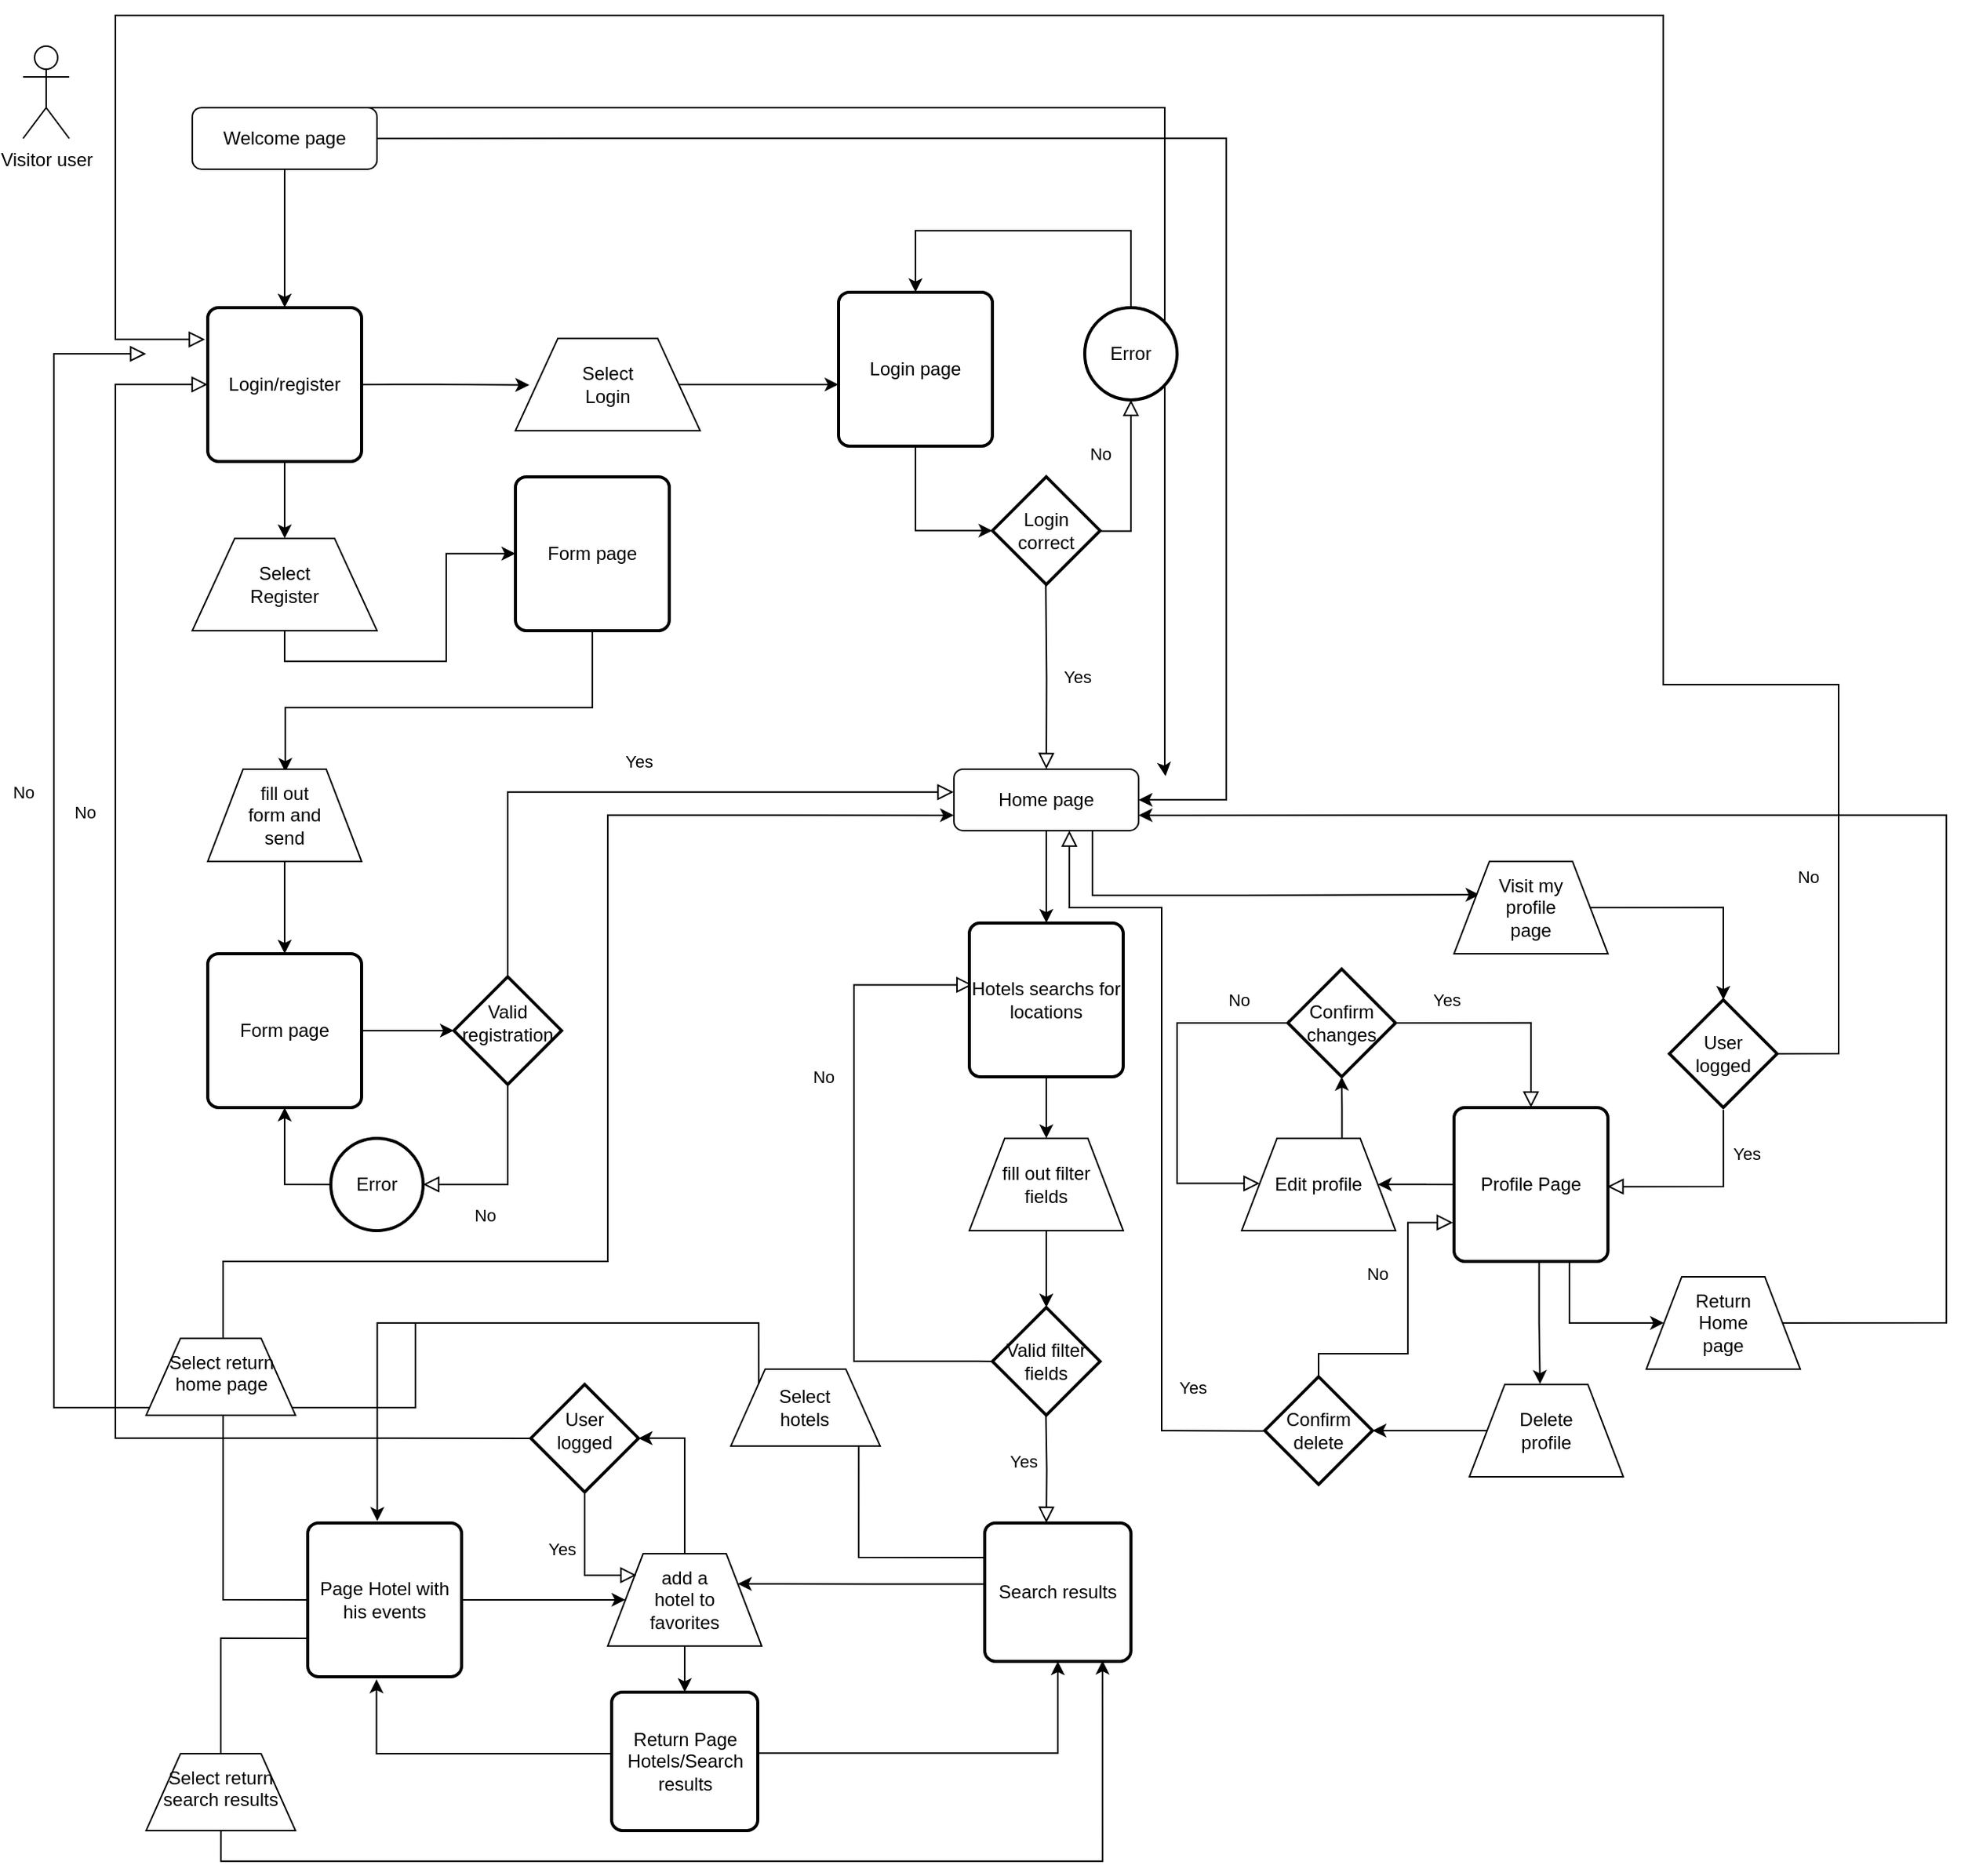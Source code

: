<mxfile version="22.1.2" type="github">
  <diagram id="C5RBs43oDa-KdzZeNtuy" name="Page-1">
    <mxGraphModel dx="2440" dy="1395" grid="1" gridSize="10" guides="1" tooltips="1" connect="1" arrows="1" fold="1" page="1" pageScale="1" pageWidth="827" pageHeight="1169" math="0" shadow="0">
      <root>
        <mxCell id="WIyWlLk6GJQsqaUBKTNV-0" />
        <mxCell id="WIyWlLk6GJQsqaUBKTNV-1" parent="WIyWlLk6GJQsqaUBKTNV-0" />
        <mxCell id="rB8AbhrMiuU7Tu_F4UXK-70" style="edgeStyle=orthogonalEdgeStyle;rounded=0;orthogonalLoop=1;jettySize=auto;html=1;exitX=0;exitY=0.75;exitDx=0;exitDy=0;entryX=0.821;entryY=1.011;entryDx=0;entryDy=0;entryPerimeter=0;" parent="WIyWlLk6GJQsqaUBKTNV-1" source="rB8AbhrMiuU7Tu_F4UXK-53" edge="1">
          <mxGeometry relative="1" as="geometry">
            <Array as="points">
              <mxPoint x="180" y="1075" />
              <mxPoint x="180" y="1280" />
              <mxPoint x="753" y="1280" />
            </Array>
            <mxPoint x="752.995" y="1090.99" as="targetPoint" />
          </mxGeometry>
        </mxCell>
        <mxCell id="rB8AbhrMiuU7Tu_F4UXK-83" style="edgeStyle=orthogonalEdgeStyle;rounded=0;orthogonalLoop=1;jettySize=auto;html=1;entryX=1;entryY=0.5;entryDx=0;entryDy=0;exitX=1;exitY=0.5;exitDx=0;exitDy=0;" parent="WIyWlLk6GJQsqaUBKTNV-1" target="WIyWlLk6GJQsqaUBKTNV-12" edge="1">
          <mxGeometry relative="1" as="geometry">
            <mxPoint x="280" y="100.0" as="sourcePoint" />
            <mxPoint x="832.52" y="534.56" as="targetPoint" />
            <Array as="points">
              <mxPoint x="832" y="100" />
              <mxPoint x="832" y="530" />
            </Array>
          </mxGeometry>
        </mxCell>
        <mxCell id="rB8AbhrMiuU7Tu_F4UXK-84" value="No" style="rounded=0;html=1;jettySize=auto;orthogonalLoop=1;fontSize=11;endArrow=block;endFill=0;endSize=8;strokeWidth=1;shadow=0;labelBackgroundColor=none;edgeStyle=orthogonalEdgeStyle;entryX=0;entryY=0.5;entryDx=0;entryDy=0;exitX=0;exitY=0.5;exitDx=0;exitDy=0;exitPerimeter=0;" parent="WIyWlLk6GJQsqaUBKTNV-1" source="rB8AbhrMiuU7Tu_F4UXK-77" edge="1">
          <mxGeometry x="0.333" y="20" relative="1" as="geometry">
            <mxPoint as="offset" />
            <mxPoint x="345" y="890" as="sourcePoint" />
            <mxPoint x="170" y="260" as="targetPoint" />
            <Array as="points">
              <mxPoint x="110" y="945" />
              <mxPoint x="110" y="260" />
            </Array>
          </mxGeometry>
        </mxCell>
        <mxCell id="rB8AbhrMiuU7Tu_F4UXK-85" value="Visitor user" style="shape=umlActor;verticalLabelPosition=bottom;verticalAlign=top;html=1;outlineConnect=0;" parent="WIyWlLk6GJQsqaUBKTNV-1" vertex="1">
          <mxGeometry x="90" y="60" width="30" height="60" as="geometry" />
        </mxCell>
        <mxCell id="e00cepiXGK6U_ZF5rlHM-0" style="edgeStyle=orthogonalEdgeStyle;rounded=0;orthogonalLoop=1;jettySize=auto;html=1;exitX=0.5;exitY=1;exitDx=0;exitDy=0;" edge="1" parent="WIyWlLk6GJQsqaUBKTNV-1" source="e00cepiXGK6U_ZF5rlHM-1" target="e00cepiXGK6U_ZF5rlHM-8">
          <mxGeometry relative="1" as="geometry" />
        </mxCell>
        <mxCell id="e00cepiXGK6U_ZF5rlHM-1" value="Welcome page" style="rounded=1;whiteSpace=wrap;html=1;fontSize=12;glass=0;strokeWidth=1;shadow=0;" vertex="1" parent="WIyWlLk6GJQsqaUBKTNV-1">
          <mxGeometry x="200" y="99.94" width="120" height="40" as="geometry" />
        </mxCell>
        <mxCell id="e00cepiXGK6U_ZF5rlHM-2" value="Yes" style="rounded=0;html=1;jettySize=auto;orthogonalLoop=1;fontSize=11;endArrow=block;endFill=0;endSize=8;strokeWidth=1;shadow=0;labelBackgroundColor=none;edgeStyle=orthogonalEdgeStyle;" edge="1" parent="WIyWlLk6GJQsqaUBKTNV-1">
          <mxGeometry x="-0.152" y="-15" relative="1" as="geometry">
            <mxPoint as="offset" />
            <mxPoint x="754.75" y="949.94" as="sourcePoint" />
            <mxPoint x="755" y="1019.94" as="targetPoint" />
          </mxGeometry>
        </mxCell>
        <mxCell id="e00cepiXGK6U_ZF5rlHM-3" value="No" style="rounded=0;html=1;jettySize=auto;orthogonalLoop=1;fontSize=11;endArrow=block;endFill=0;endSize=8;strokeWidth=1;shadow=0;labelBackgroundColor=none;edgeStyle=orthogonalEdgeStyle;entryX=0.021;entryY=0.403;entryDx=0;entryDy=0;entryPerimeter=0;exitX=0;exitY=0.5;exitDx=0;exitDy=0;exitPerimeter=0;" edge="1" parent="WIyWlLk6GJQsqaUBKTNV-1" source="e00cepiXGK6U_ZF5rlHM-41" target="e00cepiXGK6U_ZF5rlHM-38">
          <mxGeometry x="0.333" y="20" relative="1" as="geometry">
            <mxPoint as="offset" />
            <mxPoint x="720" y="909.94" as="sourcePoint" />
            <mxPoint x="720" y="1019.94" as="targetPoint" />
            <Array as="points">
              <mxPoint x="630" y="914.94" />
              <mxPoint x="630" y="669.94" />
            </Array>
          </mxGeometry>
        </mxCell>
        <mxCell id="e00cepiXGK6U_ZF5rlHM-4" style="edgeStyle=orthogonalEdgeStyle;rounded=0;orthogonalLoop=1;jettySize=auto;html=1;exitX=0.5;exitY=1;exitDx=0;exitDy=0;entryX=0.5;entryY=0;entryDx=0;entryDy=0;" edge="1" parent="WIyWlLk6GJQsqaUBKTNV-1" source="e00cepiXGK6U_ZF5rlHM-6" target="e00cepiXGK6U_ZF5rlHM-38">
          <mxGeometry relative="1" as="geometry" />
        </mxCell>
        <mxCell id="e00cepiXGK6U_ZF5rlHM-5" style="edgeStyle=orthogonalEdgeStyle;rounded=0;orthogonalLoop=1;jettySize=auto;html=1;exitX=0.75;exitY=1;exitDx=0;exitDy=0;entryX=0.834;entryY=0.362;entryDx=0;entryDy=0;entryPerimeter=0;" edge="1" parent="WIyWlLk6GJQsqaUBKTNV-1" source="e00cepiXGK6U_ZF5rlHM-6" target="e00cepiXGK6U_ZF5rlHM-73">
          <mxGeometry relative="1" as="geometry">
            <Array as="points">
              <mxPoint x="785" y="611.94" />
              <mxPoint x="881" y="611.94" />
            </Array>
          </mxGeometry>
        </mxCell>
        <mxCell id="e00cepiXGK6U_ZF5rlHM-6" value="Home page" style="rounded=1;whiteSpace=wrap;html=1;fontSize=12;glass=0;strokeWidth=1;shadow=0;" vertex="1" parent="WIyWlLk6GJQsqaUBKTNV-1">
          <mxGeometry x="695" y="529.94" width="120" height="40" as="geometry" />
        </mxCell>
        <mxCell id="e00cepiXGK6U_ZF5rlHM-7" style="edgeStyle=orthogonalEdgeStyle;rounded=0;orthogonalLoop=1;jettySize=auto;html=1;exitX=0.5;exitY=1;exitDx=0;exitDy=0;entryX=0.5;entryY=1;entryDx=0;entryDy=0;" edge="1" parent="WIyWlLk6GJQsqaUBKTNV-1" source="e00cepiXGK6U_ZF5rlHM-8" target="e00cepiXGK6U_ZF5rlHM-21">
          <mxGeometry relative="1" as="geometry" />
        </mxCell>
        <mxCell id="e00cepiXGK6U_ZF5rlHM-8" value="Login/register" style="rounded=1;whiteSpace=wrap;html=1;absoluteArcSize=1;arcSize=14;strokeWidth=2;" vertex="1" parent="WIyWlLk6GJQsqaUBKTNV-1">
          <mxGeometry x="210" y="229.94" width="100" height="100" as="geometry" />
        </mxCell>
        <mxCell id="e00cepiXGK6U_ZF5rlHM-9" value="" style="verticalLabelPosition=middle;verticalAlign=middle;html=1;shape=trapezoid;perimeter=trapezoidPerimeter;whiteSpace=wrap;size=0.23;arcSize=10;flipV=1;labelPosition=center;align=center;rotation=-180;" vertex="1" parent="WIyWlLk6GJQsqaUBKTNV-1">
          <mxGeometry x="410" y="249.94" width="120" height="60" as="geometry" />
        </mxCell>
        <mxCell id="e00cepiXGK6U_ZF5rlHM-10" value="Select Login" style="text;html=1;strokeColor=none;fillColor=none;align=center;verticalAlign=middle;whiteSpace=wrap;rounded=0;" vertex="1" parent="WIyWlLk6GJQsqaUBKTNV-1">
          <mxGeometry x="220" y="384.94" width="60" height="30" as="geometry" />
        </mxCell>
        <mxCell id="e00cepiXGK6U_ZF5rlHM-11" style="edgeStyle=orthogonalEdgeStyle;rounded=0;orthogonalLoop=1;jettySize=auto;html=1;exitX=1;exitY=0.5;exitDx=0;exitDy=0;entryX=0.925;entryY=0.506;entryDx=0;entryDy=0;entryPerimeter=0;" edge="1" parent="WIyWlLk6GJQsqaUBKTNV-1" source="e00cepiXGK6U_ZF5rlHM-8" target="e00cepiXGK6U_ZF5rlHM-9">
          <mxGeometry relative="1" as="geometry" />
        </mxCell>
        <mxCell id="e00cepiXGK6U_ZF5rlHM-12" style="edgeStyle=orthogonalEdgeStyle;rounded=0;orthogonalLoop=1;jettySize=auto;html=1;exitX=0.5;exitY=1;exitDx=0;exitDy=0;entryX=0;entryY=0.5;entryDx=0;entryDy=0;entryPerimeter=0;" edge="1" parent="WIyWlLk6GJQsqaUBKTNV-1" source="e00cepiXGK6U_ZF5rlHM-13" target="e00cepiXGK6U_ZF5rlHM-15">
          <mxGeometry relative="1" as="geometry">
            <mxPoint x="670.333" y="379.94" as="targetPoint" />
          </mxGeometry>
        </mxCell>
        <mxCell id="e00cepiXGK6U_ZF5rlHM-13" value="Login page" style="rounded=1;whiteSpace=wrap;html=1;absoluteArcSize=1;arcSize=14;strokeWidth=2;" vertex="1" parent="WIyWlLk6GJQsqaUBKTNV-1">
          <mxGeometry x="620" y="219.94" width="100" height="100" as="geometry" />
        </mxCell>
        <mxCell id="e00cepiXGK6U_ZF5rlHM-14" style="edgeStyle=orthogonalEdgeStyle;rounded=0;orthogonalLoop=1;jettySize=auto;html=1;exitX=0;exitY=0.5;exitDx=0;exitDy=0;entryX=0;entryY=0.6;entryDx=0;entryDy=0;entryPerimeter=0;" edge="1" parent="WIyWlLk6GJQsqaUBKTNV-1" source="e00cepiXGK6U_ZF5rlHM-9" target="e00cepiXGK6U_ZF5rlHM-13">
          <mxGeometry relative="1" as="geometry">
            <mxPoint x="570" y="279.94" as="targetPoint" />
          </mxGeometry>
        </mxCell>
        <mxCell id="e00cepiXGK6U_ZF5rlHM-15" value="Login correct" style="strokeWidth=2;html=1;shape=mxgraph.flowchart.decision;whiteSpace=wrap;" vertex="1" parent="WIyWlLk6GJQsqaUBKTNV-1">
          <mxGeometry x="720" y="339.94" width="70" height="70" as="geometry" />
        </mxCell>
        <mxCell id="e00cepiXGK6U_ZF5rlHM-16" style="edgeStyle=orthogonalEdgeStyle;rounded=0;orthogonalLoop=1;jettySize=auto;html=1;exitX=0.5;exitY=0;exitDx=0;exitDy=0;exitPerimeter=0;entryX=0.5;entryY=0;entryDx=0;entryDy=0;" edge="1" parent="WIyWlLk6GJQsqaUBKTNV-1" source="e00cepiXGK6U_ZF5rlHM-17" target="e00cepiXGK6U_ZF5rlHM-13">
          <mxGeometry relative="1" as="geometry">
            <Array as="points">
              <mxPoint x="810" y="179.94" />
              <mxPoint x="670" y="179.94" />
            </Array>
          </mxGeometry>
        </mxCell>
        <mxCell id="e00cepiXGK6U_ZF5rlHM-17" value="Error" style="strokeWidth=2;html=1;shape=mxgraph.flowchart.start_2;whiteSpace=wrap;" vertex="1" parent="WIyWlLk6GJQsqaUBKTNV-1">
          <mxGeometry x="780" y="229.94" width="60" height="60" as="geometry" />
        </mxCell>
        <mxCell id="e00cepiXGK6U_ZF5rlHM-18" value="Yes" style="rounded=0;html=1;jettySize=auto;orthogonalLoop=1;fontSize=11;endArrow=block;endFill=0;endSize=8;strokeWidth=1;shadow=0;labelBackgroundColor=none;edgeStyle=orthogonalEdgeStyle;" edge="1" parent="WIyWlLk6GJQsqaUBKTNV-1" target="e00cepiXGK6U_ZF5rlHM-6">
          <mxGeometry y="20" relative="1" as="geometry">
            <mxPoint as="offset" />
            <mxPoint x="754.67" y="409.94" as="sourcePoint" />
            <mxPoint x="754.67" y="549.94" as="targetPoint" />
          </mxGeometry>
        </mxCell>
        <mxCell id="e00cepiXGK6U_ZF5rlHM-19" value="No" style="rounded=0;html=1;jettySize=auto;orthogonalLoop=1;fontSize=11;endArrow=block;endFill=0;endSize=8;strokeWidth=1;shadow=0;labelBackgroundColor=none;edgeStyle=orthogonalEdgeStyle;entryX=0.5;entryY=1;entryDx=0;entryDy=0;entryPerimeter=0;exitX=0.986;exitY=0.504;exitDx=0;exitDy=0;exitPerimeter=0;" edge="1" parent="WIyWlLk6GJQsqaUBKTNV-1" source="e00cepiXGK6U_ZF5rlHM-15" target="e00cepiXGK6U_ZF5rlHM-17">
          <mxGeometry x="0.333" y="20" relative="1" as="geometry">
            <mxPoint as="offset" />
            <mxPoint x="790" y="379.94" as="sourcePoint" />
            <mxPoint x="790" y="489.94" as="targetPoint" />
            <Array as="points">
              <mxPoint x="810" y="374.94" />
            </Array>
          </mxGeometry>
        </mxCell>
        <mxCell id="e00cepiXGK6U_ZF5rlHM-20" style="edgeStyle=orthogonalEdgeStyle;rounded=0;orthogonalLoop=1;jettySize=auto;html=1;exitX=0.5;exitY=0;exitDx=0;exitDy=0;" edge="1" parent="WIyWlLk6GJQsqaUBKTNV-1" source="e00cepiXGK6U_ZF5rlHM-21" target="e00cepiXGK6U_ZF5rlHM-25">
          <mxGeometry relative="1" as="geometry" />
        </mxCell>
        <mxCell id="e00cepiXGK6U_ZF5rlHM-21" value="" style="verticalLabelPosition=middle;verticalAlign=middle;html=1;shape=trapezoid;perimeter=trapezoidPerimeter;whiteSpace=wrap;size=0.23;arcSize=10;flipV=1;labelPosition=center;align=center;rotation=-180;" vertex="1" parent="WIyWlLk6GJQsqaUBKTNV-1">
          <mxGeometry x="200" y="379.94" width="120" height="60" as="geometry" />
        </mxCell>
        <mxCell id="e00cepiXGK6U_ZF5rlHM-22" value="Select Login" style="text;html=1;strokeColor=none;fillColor=none;align=center;verticalAlign=middle;whiteSpace=wrap;rounded=0;" vertex="1" parent="WIyWlLk6GJQsqaUBKTNV-1">
          <mxGeometry x="440" y="264.94" width="60" height="30" as="geometry" />
        </mxCell>
        <mxCell id="e00cepiXGK6U_ZF5rlHM-23" value="Select Register" style="text;html=1;strokeColor=none;fillColor=none;align=center;verticalAlign=middle;whiteSpace=wrap;rounded=0;" vertex="1" parent="WIyWlLk6GJQsqaUBKTNV-1">
          <mxGeometry x="230" y="394.94" width="60" height="30" as="geometry" />
        </mxCell>
        <mxCell id="e00cepiXGK6U_ZF5rlHM-24" style="edgeStyle=orthogonalEdgeStyle;rounded=0;orthogonalLoop=1;jettySize=auto;html=1;exitX=0.5;exitY=1;exitDx=0;exitDy=0;entryX=0.496;entryY=0.031;entryDx=0;entryDy=0;entryPerimeter=0;" edge="1" parent="WIyWlLk6GJQsqaUBKTNV-1" source="e00cepiXGK6U_ZF5rlHM-25" target="e00cepiXGK6U_ZF5rlHM-27">
          <mxGeometry relative="1" as="geometry">
            <Array as="points">
              <mxPoint x="460" y="489.94" />
              <mxPoint x="260" y="489.94" />
            </Array>
          </mxGeometry>
        </mxCell>
        <mxCell id="e00cepiXGK6U_ZF5rlHM-25" value="Form page" style="rounded=1;whiteSpace=wrap;html=1;absoluteArcSize=1;arcSize=14;strokeWidth=2;" vertex="1" parent="WIyWlLk6GJQsqaUBKTNV-1">
          <mxGeometry x="410" y="339.94" width="100" height="100" as="geometry" />
        </mxCell>
        <mxCell id="e00cepiXGK6U_ZF5rlHM-26" style="edgeStyle=orthogonalEdgeStyle;rounded=0;orthogonalLoop=1;jettySize=auto;html=1;exitX=0.5;exitY=0;exitDx=0;exitDy=0;" edge="1" parent="WIyWlLk6GJQsqaUBKTNV-1" source="e00cepiXGK6U_ZF5rlHM-27" target="e00cepiXGK6U_ZF5rlHM-29">
          <mxGeometry relative="1" as="geometry" />
        </mxCell>
        <mxCell id="e00cepiXGK6U_ZF5rlHM-27" value="" style="verticalLabelPosition=middle;verticalAlign=middle;html=1;shape=trapezoid;perimeter=trapezoidPerimeter;whiteSpace=wrap;size=0.23;arcSize=10;flipV=1;labelPosition=center;align=center;rotation=-180;" vertex="1" parent="WIyWlLk6GJQsqaUBKTNV-1">
          <mxGeometry x="210" y="529.94" width="100" height="60" as="geometry" />
        </mxCell>
        <mxCell id="e00cepiXGK6U_ZF5rlHM-28" value="fill out form and send" style="text;html=1;strokeColor=none;fillColor=none;align=center;verticalAlign=middle;whiteSpace=wrap;rounded=0;" vertex="1" parent="WIyWlLk6GJQsqaUBKTNV-1">
          <mxGeometry x="230" y="544.94" width="60" height="30" as="geometry" />
        </mxCell>
        <mxCell id="e00cepiXGK6U_ZF5rlHM-29" value="Form page" style="rounded=1;whiteSpace=wrap;html=1;absoluteArcSize=1;arcSize=14;strokeWidth=2;" vertex="1" parent="WIyWlLk6GJQsqaUBKTNV-1">
          <mxGeometry x="210" y="649.94" width="100" height="100" as="geometry" />
        </mxCell>
        <mxCell id="e00cepiXGK6U_ZF5rlHM-30" value="" style="strokeWidth=2;html=1;shape=mxgraph.flowchart.decision;whiteSpace=wrap;" vertex="1" parent="WIyWlLk6GJQsqaUBKTNV-1">
          <mxGeometry x="370" y="664.94" width="70" height="70" as="geometry" />
        </mxCell>
        <mxCell id="e00cepiXGK6U_ZF5rlHM-31" value="Valid registration" style="text;html=1;strokeColor=none;fillColor=none;align=center;verticalAlign=middle;whiteSpace=wrap;rounded=0;" vertex="1" parent="WIyWlLk6GJQsqaUBKTNV-1">
          <mxGeometry x="375" y="679.94" width="60" height="30" as="geometry" />
        </mxCell>
        <mxCell id="e00cepiXGK6U_ZF5rlHM-32" value="Yes" style="rounded=0;html=1;jettySize=auto;orthogonalLoop=1;fontSize=11;endArrow=block;endFill=0;endSize=8;strokeWidth=1;shadow=0;labelBackgroundColor=none;edgeStyle=orthogonalEdgeStyle;exitX=0.5;exitY=0;exitDx=0;exitDy=0;exitPerimeter=0;entryX=-0.002;entryY=0.374;entryDx=0;entryDy=0;entryPerimeter=0;" edge="1" parent="WIyWlLk6GJQsqaUBKTNV-1" source="e00cepiXGK6U_ZF5rlHM-30" target="e00cepiXGK6U_ZF5rlHM-6">
          <mxGeometry y="20" relative="1" as="geometry">
            <mxPoint as="offset" />
            <mxPoint x="410.03" y="654.93" as="sourcePoint" />
            <mxPoint x="410.0" y="744.954" as="targetPoint" />
          </mxGeometry>
        </mxCell>
        <mxCell id="e00cepiXGK6U_ZF5rlHM-33" style="edgeStyle=orthogonalEdgeStyle;rounded=0;orthogonalLoop=1;jettySize=auto;html=1;exitX=1;exitY=0.5;exitDx=0;exitDy=0;entryX=0;entryY=0.5;entryDx=0;entryDy=0;entryPerimeter=0;" edge="1" parent="WIyWlLk6GJQsqaUBKTNV-1" source="e00cepiXGK6U_ZF5rlHM-29" target="e00cepiXGK6U_ZF5rlHM-30">
          <mxGeometry relative="1" as="geometry" />
        </mxCell>
        <mxCell id="e00cepiXGK6U_ZF5rlHM-34" style="edgeStyle=orthogonalEdgeStyle;rounded=0;orthogonalLoop=1;jettySize=auto;html=1;exitX=0;exitY=0.5;exitDx=0;exitDy=0;exitPerimeter=0;entryX=0.5;entryY=1;entryDx=0;entryDy=0;" edge="1" parent="WIyWlLk6GJQsqaUBKTNV-1" source="e00cepiXGK6U_ZF5rlHM-35" target="e00cepiXGK6U_ZF5rlHM-29">
          <mxGeometry relative="1" as="geometry" />
        </mxCell>
        <mxCell id="e00cepiXGK6U_ZF5rlHM-35" value="Error" style="strokeWidth=2;html=1;shape=mxgraph.flowchart.start_2;whiteSpace=wrap;" vertex="1" parent="WIyWlLk6GJQsqaUBKTNV-1">
          <mxGeometry x="290" y="769.94" width="60" height="60" as="geometry" />
        </mxCell>
        <mxCell id="e00cepiXGK6U_ZF5rlHM-36" value="No" style="rounded=0;html=1;jettySize=auto;orthogonalLoop=1;fontSize=11;endArrow=block;endFill=0;endSize=8;strokeWidth=1;shadow=0;labelBackgroundColor=none;edgeStyle=orthogonalEdgeStyle;entryX=1;entryY=0.5;entryDx=0;entryDy=0;entryPerimeter=0;exitX=0.5;exitY=1;exitDx=0;exitDy=0;exitPerimeter=0;" edge="1" parent="WIyWlLk6GJQsqaUBKTNV-1" source="e00cepiXGK6U_ZF5rlHM-30" target="e00cepiXGK6U_ZF5rlHM-35">
          <mxGeometry x="0.333" y="20" relative="1" as="geometry">
            <mxPoint as="offset" />
            <mxPoint x="404.77" y="874.94" as="sourcePoint" />
            <mxPoint x="404.77" y="984.94" as="targetPoint" />
            <Array as="points">
              <mxPoint x="405" y="799.94" />
              <mxPoint x="370" y="799.94" />
            </Array>
          </mxGeometry>
        </mxCell>
        <mxCell id="e00cepiXGK6U_ZF5rlHM-37" style="edgeStyle=orthogonalEdgeStyle;rounded=0;orthogonalLoop=1;jettySize=auto;html=1;exitX=0.5;exitY=1;exitDx=0;exitDy=0;entryX=0.5;entryY=1;entryDx=0;entryDy=0;" edge="1" parent="WIyWlLk6GJQsqaUBKTNV-1" source="e00cepiXGK6U_ZF5rlHM-38" target="e00cepiXGK6U_ZF5rlHM-39">
          <mxGeometry relative="1" as="geometry" />
        </mxCell>
        <mxCell id="e00cepiXGK6U_ZF5rlHM-38" value="Hotels searchs for locations" style="rounded=1;whiteSpace=wrap;html=1;absoluteArcSize=1;arcSize=14;strokeWidth=2;" vertex="1" parent="WIyWlLk6GJQsqaUBKTNV-1">
          <mxGeometry x="705" y="629.94" width="100" height="100" as="geometry" />
        </mxCell>
        <mxCell id="e00cepiXGK6U_ZF5rlHM-39" value="" style="verticalLabelPosition=middle;verticalAlign=middle;html=1;shape=trapezoid;perimeter=trapezoidPerimeter;whiteSpace=wrap;size=0.23;arcSize=10;flipV=1;labelPosition=center;align=center;rotation=-180;" vertex="1" parent="WIyWlLk6GJQsqaUBKTNV-1">
          <mxGeometry x="705" y="769.94" width="100" height="60" as="geometry" />
        </mxCell>
        <mxCell id="e00cepiXGK6U_ZF5rlHM-40" value="fill out filter fields" style="text;html=1;strokeColor=none;fillColor=none;align=center;verticalAlign=middle;whiteSpace=wrap;rounded=0;" vertex="1" parent="WIyWlLk6GJQsqaUBKTNV-1">
          <mxGeometry x="725" y="784.94" width="60" height="30" as="geometry" />
        </mxCell>
        <mxCell id="e00cepiXGK6U_ZF5rlHM-41" value="Valid filter fields" style="strokeWidth=2;html=1;shape=mxgraph.flowchart.decision;whiteSpace=wrap;" vertex="1" parent="WIyWlLk6GJQsqaUBKTNV-1">
          <mxGeometry x="720" y="879.94" width="70" height="70" as="geometry" />
        </mxCell>
        <mxCell id="e00cepiXGK6U_ZF5rlHM-42" style="edgeStyle=orthogonalEdgeStyle;rounded=0;orthogonalLoop=1;jettySize=auto;html=1;exitX=0.5;exitY=0;exitDx=0;exitDy=0;entryX=0.5;entryY=0;entryDx=0;entryDy=0;entryPerimeter=0;" edge="1" parent="WIyWlLk6GJQsqaUBKTNV-1" source="e00cepiXGK6U_ZF5rlHM-39" target="e00cepiXGK6U_ZF5rlHM-41">
          <mxGeometry relative="1" as="geometry" />
        </mxCell>
        <mxCell id="e00cepiXGK6U_ZF5rlHM-43" style="edgeStyle=orthogonalEdgeStyle;rounded=0;orthogonalLoop=1;jettySize=auto;html=1;exitX=0;exitY=0.25;exitDx=0;exitDy=0;entryX=0.143;entryY=0.405;entryDx=0;entryDy=0;entryPerimeter=0;" edge="1" parent="WIyWlLk6GJQsqaUBKTNV-1" source="e00cepiXGK6U_ZF5rlHM-44" target="e00cepiXGK6U_ZF5rlHM-54">
          <mxGeometry relative="1" as="geometry" />
        </mxCell>
        <mxCell id="e00cepiXGK6U_ZF5rlHM-44" value="Search results" style="rounded=1;whiteSpace=wrap;html=1;absoluteArcSize=1;arcSize=14;strokeWidth=2;" vertex="1" parent="WIyWlLk6GJQsqaUBKTNV-1">
          <mxGeometry x="715" y="1019.94" width="95" height="90" as="geometry" />
        </mxCell>
        <mxCell id="e00cepiXGK6U_ZF5rlHM-45" style="edgeStyle=orthogonalEdgeStyle;rounded=0;orthogonalLoop=1;jettySize=auto;html=1;entryX=0.5;entryY=1;entryDx=0;entryDy=0;exitX=1.001;exitY=0.441;exitDx=0;exitDy=0;exitPerimeter=0;" edge="1" parent="WIyWlLk6GJQsqaUBKTNV-1" source="e00cepiXGK6U_ZF5rlHM-58" target="e00cepiXGK6U_ZF5rlHM-44">
          <mxGeometry relative="1" as="geometry">
            <mxPoint x="620" y="1169.94" as="sourcePoint" />
            <Array as="points">
              <mxPoint x="763" y="1169.94" />
            </Array>
          </mxGeometry>
        </mxCell>
        <mxCell id="e00cepiXGK6U_ZF5rlHM-46" style="edgeStyle=orthogonalEdgeStyle;rounded=0;orthogonalLoop=1;jettySize=auto;html=1;exitX=0.5;exitY=0;exitDx=0;exitDy=0;entryX=0.5;entryY=0;entryDx=0;entryDy=0;" edge="1" parent="WIyWlLk6GJQsqaUBKTNV-1" source="e00cepiXGK6U_ZF5rlHM-47" target="e00cepiXGK6U_ZF5rlHM-58">
          <mxGeometry relative="1" as="geometry" />
        </mxCell>
        <mxCell id="e00cepiXGK6U_ZF5rlHM-47" value="" style="verticalLabelPosition=middle;verticalAlign=middle;html=1;shape=trapezoid;perimeter=trapezoidPerimeter;whiteSpace=wrap;size=0.23;arcSize=10;flipV=1;labelPosition=center;align=center;rotation=-180;" vertex="1" parent="WIyWlLk6GJQsqaUBKTNV-1">
          <mxGeometry x="470" y="1039.94" width="100" height="60" as="geometry" />
        </mxCell>
        <mxCell id="e00cepiXGK6U_ZF5rlHM-48" value="add a hotel to favorites" style="text;html=1;strokeColor=none;fillColor=none;align=center;verticalAlign=middle;whiteSpace=wrap;rounded=0;" vertex="1" parent="WIyWlLk6GJQsqaUBKTNV-1">
          <mxGeometry x="490" y="1054.94" width="60" height="30" as="geometry" />
        </mxCell>
        <mxCell id="e00cepiXGK6U_ZF5rlHM-49" style="edgeStyle=orthogonalEdgeStyle;rounded=0;orthogonalLoop=1;jettySize=auto;html=1;exitX=1;exitY=0.5;exitDx=0;exitDy=0;entryX=1;entryY=0.5;entryDx=0;entryDy=0;" edge="1" parent="WIyWlLk6GJQsqaUBKTNV-1" source="e00cepiXGK6U_ZF5rlHM-52" target="e00cepiXGK6U_ZF5rlHM-47">
          <mxGeometry relative="1" as="geometry" />
        </mxCell>
        <mxCell id="e00cepiXGK6U_ZF5rlHM-50" style="edgeStyle=orthogonalEdgeStyle;rounded=0;orthogonalLoop=1;jettySize=auto;html=1;exitX=0;exitY=0.5;exitDx=0;exitDy=0;entryX=0;entryY=0.75;entryDx=0;entryDy=0;" edge="1" parent="WIyWlLk6GJQsqaUBKTNV-1" source="e00cepiXGK6U_ZF5rlHM-52" target="e00cepiXGK6U_ZF5rlHM-6">
          <mxGeometry relative="1" as="geometry">
            <Array as="points">
              <mxPoint x="220" y="1069.94" />
              <mxPoint x="220" y="849.94" />
              <mxPoint x="470" y="849.94" />
              <mxPoint x="470" y="559.94" />
            </Array>
          </mxGeometry>
        </mxCell>
        <mxCell id="e00cepiXGK6U_ZF5rlHM-51" style="edgeStyle=orthogonalEdgeStyle;rounded=0;orthogonalLoop=1;jettySize=auto;html=1;exitX=0;exitY=0.75;exitDx=0;exitDy=0;entryX=0.5;entryY=1;entryDx=0;entryDy=0;endArrow=none;endFill=0;" edge="1" parent="WIyWlLk6GJQsqaUBKTNV-1" source="e00cepiXGK6U_ZF5rlHM-52" target="e00cepiXGK6U_ZF5rlHM-61">
          <mxGeometry relative="1" as="geometry" />
        </mxCell>
        <mxCell id="e00cepiXGK6U_ZF5rlHM-52" value="Page Hotel with his events" style="rounded=1;whiteSpace=wrap;html=1;absoluteArcSize=1;arcSize=14;strokeWidth=2;" vertex="1" parent="WIyWlLk6GJQsqaUBKTNV-1">
          <mxGeometry x="275" y="1019.94" width="100" height="100" as="geometry" />
        </mxCell>
        <mxCell id="e00cepiXGK6U_ZF5rlHM-53" style="edgeStyle=orthogonalEdgeStyle;rounded=0;orthogonalLoop=1;jettySize=auto;html=1;entryX=0;entryY=0.75;entryDx=0;entryDy=0;exitX=-0.007;exitY=0.443;exitDx=0;exitDy=0;exitPerimeter=0;" edge="1" parent="WIyWlLk6GJQsqaUBKTNV-1" source="e00cepiXGK6U_ZF5rlHM-44" target="e00cepiXGK6U_ZF5rlHM-47">
          <mxGeometry relative="1" as="geometry">
            <mxPoint x="715" y="1089.94" as="sourcePoint" />
            <Array as="points" />
          </mxGeometry>
        </mxCell>
        <mxCell id="e00cepiXGK6U_ZF5rlHM-54" value="" style="verticalLabelPosition=middle;verticalAlign=middle;html=1;shape=trapezoid;perimeter=trapezoidPerimeter;whiteSpace=wrap;size=0.23;arcSize=10;flipV=1;labelPosition=center;align=center;rotation=-180;" vertex="1" parent="WIyWlLk6GJQsqaUBKTNV-1">
          <mxGeometry x="550" y="919.94" width="97" height="50" as="geometry" />
        </mxCell>
        <mxCell id="e00cepiXGK6U_ZF5rlHM-55" value="Select hotels" style="text;html=1;strokeColor=none;fillColor=none;align=center;verticalAlign=middle;whiteSpace=wrap;rounded=0;" vertex="1" parent="WIyWlLk6GJQsqaUBKTNV-1">
          <mxGeometry x="567.5" y="929.94" width="60" height="30" as="geometry" />
        </mxCell>
        <mxCell id="e00cepiXGK6U_ZF5rlHM-56" style="edgeStyle=orthogonalEdgeStyle;rounded=0;orthogonalLoop=1;jettySize=auto;html=1;exitX=1;exitY=1;exitDx=0;exitDy=0;entryX=0.452;entryY=-0.012;entryDx=0;entryDy=0;entryPerimeter=0;" edge="1" parent="WIyWlLk6GJQsqaUBKTNV-1" source="e00cepiXGK6U_ZF5rlHM-54" target="e00cepiXGK6U_ZF5rlHM-52">
          <mxGeometry relative="1" as="geometry">
            <Array as="points">
              <mxPoint x="568" y="889.94" />
              <mxPoint x="320" y="889.94" />
            </Array>
          </mxGeometry>
        </mxCell>
        <mxCell id="e00cepiXGK6U_ZF5rlHM-57" style="edgeStyle=orthogonalEdgeStyle;rounded=0;orthogonalLoop=1;jettySize=auto;html=1;entryX=0.447;entryY=1.017;entryDx=0;entryDy=0;entryPerimeter=0;exitX=-0.007;exitY=0.445;exitDx=0;exitDy=0;exitPerimeter=0;" edge="1" parent="WIyWlLk6GJQsqaUBKTNV-1" source="e00cepiXGK6U_ZF5rlHM-58" target="e00cepiXGK6U_ZF5rlHM-52">
          <mxGeometry relative="1" as="geometry">
            <mxPoint x="510" y="1169.94" as="sourcePoint" />
            <Array as="points">
              <mxPoint x="320" y="1169.94" />
            </Array>
          </mxGeometry>
        </mxCell>
        <mxCell id="e00cepiXGK6U_ZF5rlHM-58" value="Return Page Hotels/Search results" style="rounded=1;whiteSpace=wrap;html=1;absoluteArcSize=1;arcSize=14;strokeWidth=2;" vertex="1" parent="WIyWlLk6GJQsqaUBKTNV-1">
          <mxGeometry x="472.5" y="1129.94" width="95" height="90" as="geometry" />
        </mxCell>
        <mxCell id="e00cepiXGK6U_ZF5rlHM-59" value="" style="verticalLabelPosition=middle;verticalAlign=middle;html=1;shape=trapezoid;perimeter=trapezoidPerimeter;whiteSpace=wrap;size=0.23;arcSize=10;flipV=1;labelPosition=center;align=center;rotation=-180;" vertex="1" parent="WIyWlLk6GJQsqaUBKTNV-1">
          <mxGeometry x="170" y="899.94" width="97" height="50" as="geometry" />
        </mxCell>
        <mxCell id="e00cepiXGK6U_ZF5rlHM-60" value="&lt;div&gt;Select return home page&lt;/div&gt;&lt;div&gt;&lt;br&gt;&lt;/div&gt;" style="text;html=1;strokeColor=none;fillColor=none;align=center;verticalAlign=middle;whiteSpace=wrap;rounded=0;" vertex="1" parent="WIyWlLk6GJQsqaUBKTNV-1">
          <mxGeometry x="182.75" y="909.94" width="71.5" height="40" as="geometry" />
        </mxCell>
        <mxCell id="e00cepiXGK6U_ZF5rlHM-61" value="" style="verticalLabelPosition=middle;verticalAlign=middle;html=1;shape=trapezoid;perimeter=trapezoidPerimeter;whiteSpace=wrap;size=0.23;arcSize=10;flipV=1;labelPosition=center;align=center;rotation=-180;" vertex="1" parent="WIyWlLk6GJQsqaUBKTNV-1">
          <mxGeometry x="170" y="1169.94" width="97" height="50" as="geometry" />
        </mxCell>
        <mxCell id="e00cepiXGK6U_ZF5rlHM-62" value="&lt;div&gt;Select return search results&lt;br&gt;&lt;/div&gt;&lt;div&gt;&lt;br&gt;&lt;/div&gt;" style="text;html=1;strokeColor=none;fillColor=none;align=center;verticalAlign=middle;whiteSpace=wrap;rounded=0;" vertex="1" parent="WIyWlLk6GJQsqaUBKTNV-1">
          <mxGeometry x="170" y="1179.94" width="97.25" height="40" as="geometry" />
        </mxCell>
        <mxCell id="e00cepiXGK6U_ZF5rlHM-63" value="" style="strokeWidth=2;html=1;shape=mxgraph.flowchart.decision;whiteSpace=wrap;" vertex="1" parent="WIyWlLk6GJQsqaUBKTNV-1">
          <mxGeometry x="420" y="929.94" width="70" height="70" as="geometry" />
        </mxCell>
        <mxCell id="e00cepiXGK6U_ZF5rlHM-64" value="User logged" style="text;html=1;strokeColor=none;fillColor=none;align=center;verticalAlign=middle;whiteSpace=wrap;rounded=0;" vertex="1" parent="WIyWlLk6GJQsqaUBKTNV-1">
          <mxGeometry x="425" y="939.94" width="60" height="40" as="geometry" />
        </mxCell>
        <mxCell id="e00cepiXGK6U_ZF5rlHM-65" style="edgeStyle=orthogonalEdgeStyle;rounded=0;orthogonalLoop=1;jettySize=auto;html=1;exitX=0.5;exitY=1;exitDx=0;exitDy=0;entryX=1;entryY=0.5;entryDx=0;entryDy=0;entryPerimeter=0;" edge="1" parent="WIyWlLk6GJQsqaUBKTNV-1" source="e00cepiXGK6U_ZF5rlHM-47" target="e00cepiXGK6U_ZF5rlHM-63">
          <mxGeometry relative="1" as="geometry" />
        </mxCell>
        <mxCell id="e00cepiXGK6U_ZF5rlHM-66" value="Yes" style="rounded=0;html=1;jettySize=auto;orthogonalLoop=1;fontSize=11;endArrow=block;endFill=0;endSize=8;strokeWidth=1;shadow=0;labelBackgroundColor=none;edgeStyle=orthogonalEdgeStyle;entryX=1;entryY=1;entryDx=0;entryDy=0;exitX=0.5;exitY=1;exitDx=0;exitDy=0;exitPerimeter=0;" edge="1" parent="WIyWlLk6GJQsqaUBKTNV-1" source="e00cepiXGK6U_ZF5rlHM-63">
          <mxGeometry x="-0.152" y="-15" relative="1" as="geometry">
            <mxPoint as="offset" />
            <mxPoint x="439.25" y="988.72" as="sourcePoint" />
            <mxPoint x="488.699" y="1054.94" as="targetPoint" />
            <Array as="points">
              <mxPoint x="455" y="1053.94" />
              <mxPoint x="489" y="1053.94" />
            </Array>
          </mxGeometry>
        </mxCell>
        <mxCell id="e00cepiXGK6U_ZF5rlHM-67" style="edgeStyle=orthogonalEdgeStyle;rounded=0;orthogonalLoop=1;jettySize=auto;html=1;entryX=1;entryY=0.5;entryDx=0;entryDy=0;exitX=1;exitY=0.5;exitDx=0;exitDy=0;" edge="1" parent="WIyWlLk6GJQsqaUBKTNV-1" source="e00cepiXGK6U_ZF5rlHM-1" target="e00cepiXGK6U_ZF5rlHM-6">
          <mxGeometry relative="1" as="geometry">
            <mxPoint x="375" y="119.94" as="sourcePoint" />
            <mxPoint x="872.52" y="554.5" as="targetPoint" />
            <Array as="points">
              <mxPoint x="872" y="119.94" />
              <mxPoint x="872" y="549.94" />
            </Array>
          </mxGeometry>
        </mxCell>
        <mxCell id="e00cepiXGK6U_ZF5rlHM-68" value="No" style="rounded=0;html=1;jettySize=auto;orthogonalLoop=1;fontSize=11;endArrow=block;endFill=0;endSize=8;strokeWidth=1;shadow=0;labelBackgroundColor=none;edgeStyle=orthogonalEdgeStyle;entryX=0;entryY=0.5;entryDx=0;entryDy=0;exitX=0;exitY=0.5;exitDx=0;exitDy=0;exitPerimeter=0;" edge="1" parent="WIyWlLk6GJQsqaUBKTNV-1" source="e00cepiXGK6U_ZF5rlHM-63" target="e00cepiXGK6U_ZF5rlHM-8">
          <mxGeometry x="0.333" y="20" relative="1" as="geometry">
            <mxPoint as="offset" />
            <mxPoint x="385" y="909.94" as="sourcePoint" />
            <mxPoint x="330" y="974.94" as="targetPoint" />
            <Array as="points">
              <mxPoint x="150" y="964.94" />
              <mxPoint x="150" y="279.94" />
            </Array>
          </mxGeometry>
        </mxCell>
        <mxCell id="e00cepiXGK6U_ZF5rlHM-69" value="" style="strokeWidth=2;html=1;shape=mxgraph.flowchart.decision;whiteSpace=wrap;" vertex="1" parent="WIyWlLk6GJQsqaUBKTNV-1">
          <mxGeometry x="1160" y="679.94" width="70" height="70" as="geometry" />
        </mxCell>
        <mxCell id="e00cepiXGK6U_ZF5rlHM-70" value="User logged" style="text;html=1;strokeColor=none;fillColor=none;align=center;verticalAlign=middle;whiteSpace=wrap;rounded=0;" vertex="1" parent="WIyWlLk6GJQsqaUBKTNV-1">
          <mxGeometry x="1165" y="694.94" width="60" height="40" as="geometry" />
        </mxCell>
        <mxCell id="e00cepiXGK6U_ZF5rlHM-71" style="edgeStyle=orthogonalEdgeStyle;rounded=0;orthogonalLoop=1;jettySize=auto;html=1;exitX=0.75;exitY=1;exitDx=0;exitDy=0;entryX=1;entryY=0.5;entryDx=0;entryDy=0;" edge="1" parent="WIyWlLk6GJQsqaUBKTNV-1" source="e00cepiXGK6U_ZF5rlHM-72" target="e00cepiXGK6U_ZF5rlHM-95">
          <mxGeometry relative="1" as="geometry">
            <Array as="points">
              <mxPoint x="1095" y="889.94" />
              <mxPoint x="1140" y="889.94" />
              <mxPoint x="1140" y="889.94" />
            </Array>
          </mxGeometry>
        </mxCell>
        <mxCell id="e00cepiXGK6U_ZF5rlHM-72" value="&lt;div&gt;Profile Page&lt;/div&gt;" style="rounded=1;whiteSpace=wrap;html=1;absoluteArcSize=1;arcSize=14;strokeWidth=2;" vertex="1" parent="WIyWlLk6GJQsqaUBKTNV-1">
          <mxGeometry x="1020" y="749.94" width="100" height="100" as="geometry" />
        </mxCell>
        <mxCell id="e00cepiXGK6U_ZF5rlHM-73" value="" style="verticalLabelPosition=middle;verticalAlign=middle;html=1;shape=trapezoid;perimeter=trapezoidPerimeter;whiteSpace=wrap;size=0.23;arcSize=10;flipV=1;labelPosition=center;align=center;rotation=-180;" vertex="1" parent="WIyWlLk6GJQsqaUBKTNV-1">
          <mxGeometry x="1020" y="589.94" width="100" height="60" as="geometry" />
        </mxCell>
        <mxCell id="e00cepiXGK6U_ZF5rlHM-74" value="Visit my profile page" style="text;html=1;strokeColor=none;fillColor=none;align=center;verticalAlign=middle;whiteSpace=wrap;rounded=0;" vertex="1" parent="WIyWlLk6GJQsqaUBKTNV-1">
          <mxGeometry x="1040" y="604.94" width="60" height="30" as="geometry" />
        </mxCell>
        <mxCell id="e00cepiXGK6U_ZF5rlHM-75" style="edgeStyle=orthogonalEdgeStyle;rounded=0;orthogonalLoop=1;jettySize=auto;html=1;entryX=0.5;entryY=0;entryDx=0;entryDy=0;entryPerimeter=0;exitX=0;exitY=0.5;exitDx=0;exitDy=0;" edge="1" parent="WIyWlLk6GJQsqaUBKTNV-1" source="e00cepiXGK6U_ZF5rlHM-73" target="e00cepiXGK6U_ZF5rlHM-69">
          <mxGeometry relative="1" as="geometry">
            <mxPoint x="1110" y="619.94" as="sourcePoint" />
          </mxGeometry>
        </mxCell>
        <mxCell id="e00cepiXGK6U_ZF5rlHM-76" value="Yes" style="rounded=0;html=1;jettySize=auto;orthogonalLoop=1;fontSize=11;endArrow=block;endFill=0;endSize=8;strokeWidth=1;shadow=0;labelBackgroundColor=none;edgeStyle=orthogonalEdgeStyle;entryX=0.997;entryY=0.514;entryDx=0;entryDy=0;entryPerimeter=0;exitX=0.501;exitY=1.022;exitDx=0;exitDy=0;exitPerimeter=0;" edge="1" parent="WIyWlLk6GJQsqaUBKTNV-1" source="e00cepiXGK6U_ZF5rlHM-69" target="e00cepiXGK6U_ZF5rlHM-72">
          <mxGeometry x="-0.537" y="15" relative="1" as="geometry">
            <mxPoint as="offset" />
            <mxPoint x="1200" y="849.94" as="sourcePoint" />
            <mxPoint x="1229.999" y="829.94" as="targetPoint" />
            <Array as="points">
              <mxPoint x="1195" y="800.94" />
            </Array>
          </mxGeometry>
        </mxCell>
        <mxCell id="e00cepiXGK6U_ZF5rlHM-77" value="No" style="rounded=0;html=1;jettySize=auto;orthogonalLoop=1;fontSize=11;endArrow=block;endFill=0;endSize=8;strokeWidth=1;shadow=0;labelBackgroundColor=none;edgeStyle=orthogonalEdgeStyle;entryX=-0.018;entryY=0.207;entryDx=0;entryDy=0;entryPerimeter=0;exitX=1;exitY=0.5;exitDx=0;exitDy=0;exitPerimeter=0;" edge="1" parent="WIyWlLk6GJQsqaUBKTNV-1" source="e00cepiXGK6U_ZF5rlHM-69" target="e00cepiXGK6U_ZF5rlHM-8">
          <mxGeometry x="-0.853" y="20" relative="1" as="geometry">
            <mxPoint as="offset" />
            <mxPoint x="1166.47" y="504.94" as="sourcePoint" />
            <mxPoint x="1233.5" y="229.94" as="targetPoint" />
            <Array as="points">
              <mxPoint x="1270" y="714.94" />
              <mxPoint x="1270" y="474.94" />
              <mxPoint x="1156" y="474.94" />
              <mxPoint x="1156" y="39.94" />
              <mxPoint x="150" y="39.94" />
              <mxPoint x="150" y="250.94" />
            </Array>
          </mxGeometry>
        </mxCell>
        <mxCell id="e00cepiXGK6U_ZF5rlHM-78" value="" style="strokeWidth=2;html=1;shape=mxgraph.flowchart.decision;whiteSpace=wrap;" vertex="1" parent="WIyWlLk6GJQsqaUBKTNV-1">
          <mxGeometry x="912" y="659.94" width="70" height="70" as="geometry" />
        </mxCell>
        <mxCell id="e00cepiXGK6U_ZF5rlHM-79" value="Confirm changes" style="text;html=1;strokeColor=none;fillColor=none;align=center;verticalAlign=middle;whiteSpace=wrap;rounded=0;" vertex="1" parent="WIyWlLk6GJQsqaUBKTNV-1">
          <mxGeometry x="917" y="674.94" width="60" height="40" as="geometry" />
        </mxCell>
        <mxCell id="e00cepiXGK6U_ZF5rlHM-80" value="" style="verticalLabelPosition=middle;verticalAlign=middle;html=1;shape=trapezoid;perimeter=trapezoidPerimeter;whiteSpace=wrap;size=0.23;arcSize=10;flipV=1;labelPosition=center;align=center;rotation=-180;" vertex="1" parent="WIyWlLk6GJQsqaUBKTNV-1">
          <mxGeometry x="882" y="769.94" width="100" height="60" as="geometry" />
        </mxCell>
        <mxCell id="e00cepiXGK6U_ZF5rlHM-81" value="Edit profile" style="text;html=1;strokeColor=none;fillColor=none;align=center;verticalAlign=middle;whiteSpace=wrap;rounded=0;" vertex="1" parent="WIyWlLk6GJQsqaUBKTNV-1">
          <mxGeometry x="902" y="784.94" width="60" height="30" as="geometry" />
        </mxCell>
        <mxCell id="e00cepiXGK6U_ZF5rlHM-82" style="edgeStyle=orthogonalEdgeStyle;rounded=0;orthogonalLoop=1;jettySize=auto;html=1;exitX=0;exitY=0.5;exitDx=0;exitDy=0;entryX=0;entryY=0.5;entryDx=0;entryDy=0;" edge="1" parent="WIyWlLk6GJQsqaUBKTNV-1" source="e00cepiXGK6U_ZF5rlHM-72" target="e00cepiXGK6U_ZF5rlHM-80">
          <mxGeometry relative="1" as="geometry" />
        </mxCell>
        <mxCell id="e00cepiXGK6U_ZF5rlHM-83" value="Yes" style="rounded=0;html=1;jettySize=auto;orthogonalLoop=1;fontSize=11;endArrow=block;endFill=0;endSize=8;strokeWidth=1;shadow=0;labelBackgroundColor=none;edgeStyle=orthogonalEdgeStyle;entryX=0.5;entryY=0;entryDx=0;entryDy=0;exitX=1;exitY=0.5;exitDx=0;exitDy=0;exitPerimeter=0;" edge="1" parent="WIyWlLk6GJQsqaUBKTNV-1" source="e00cepiXGK6U_ZF5rlHM-78" target="e00cepiXGK6U_ZF5rlHM-72">
          <mxGeometry x="-0.537" y="15" relative="1" as="geometry">
            <mxPoint as="offset" />
            <mxPoint x="1039.98" y="685.92" as="sourcePoint" />
            <mxPoint x="964.98" y="734.92" as="targetPoint" />
            <Array as="points">
              <mxPoint x="1070" y="694.94" />
            </Array>
          </mxGeometry>
        </mxCell>
        <mxCell id="e00cepiXGK6U_ZF5rlHM-84" value="No" style="rounded=0;html=1;jettySize=auto;orthogonalLoop=1;fontSize=11;endArrow=block;endFill=0;endSize=8;strokeWidth=1;shadow=0;labelBackgroundColor=none;edgeStyle=orthogonalEdgeStyle;entryX=0.883;entryY=0.489;entryDx=0;entryDy=0;entryPerimeter=0;exitX=0.011;exitY=0.473;exitDx=0;exitDy=0;exitPerimeter=0;" edge="1" parent="WIyWlLk6GJQsqaUBKTNV-1" source="e00cepiXGK6U_ZF5rlHM-78" target="e00cepiXGK6U_ZF5rlHM-80">
          <mxGeometry x="-0.702" y="-15" relative="1" as="geometry">
            <mxPoint as="offset" />
            <mxPoint x="895" y="644.91" as="sourcePoint" />
            <mxPoint x="840" y="709.91" as="targetPoint" />
            <Array as="points">
              <mxPoint x="913" y="694.94" />
              <mxPoint x="840" y="694.94" />
              <mxPoint x="840" y="798.94" />
            </Array>
          </mxGeometry>
        </mxCell>
        <mxCell id="e00cepiXGK6U_ZF5rlHM-85" style="edgeStyle=orthogonalEdgeStyle;rounded=0;orthogonalLoop=1;jettySize=auto;html=1;exitX=0.348;exitY=-0.002;exitDx=0;exitDy=0;entryX=0.5;entryY=1;entryDx=0;entryDy=0;entryPerimeter=0;exitPerimeter=0;" edge="1" parent="WIyWlLk6GJQsqaUBKTNV-1" source="e00cepiXGK6U_ZF5rlHM-80" target="e00cepiXGK6U_ZF5rlHM-78">
          <mxGeometry relative="1" as="geometry">
            <Array as="points">
              <mxPoint x="947" y="749.94" />
              <mxPoint x="947" y="749.94" />
            </Array>
          </mxGeometry>
        </mxCell>
        <mxCell id="e00cepiXGK6U_ZF5rlHM-86" value="" style="verticalLabelPosition=middle;verticalAlign=middle;html=1;shape=trapezoid;perimeter=trapezoidPerimeter;whiteSpace=wrap;size=0.23;arcSize=10;flipV=1;labelPosition=center;align=center;rotation=-180;" vertex="1" parent="WIyWlLk6GJQsqaUBKTNV-1">
          <mxGeometry x="1030" y="929.94" width="100" height="60" as="geometry" />
        </mxCell>
        <mxCell id="e00cepiXGK6U_ZF5rlHM-87" style="edgeStyle=orthogonalEdgeStyle;rounded=0;orthogonalLoop=1;jettySize=auto;html=1;exitX=0.553;exitY=1.002;exitDx=0;exitDy=0;entryX=0.541;entryY=-0.004;entryDx=0;entryDy=0;entryPerimeter=0;exitPerimeter=0;" edge="1" parent="WIyWlLk6GJQsqaUBKTNV-1" source="e00cepiXGK6U_ZF5rlHM-72" target="e00cepiXGK6U_ZF5rlHM-86">
          <mxGeometry relative="1" as="geometry" />
        </mxCell>
        <mxCell id="e00cepiXGK6U_ZF5rlHM-88" value="Delete profile" style="text;html=1;strokeColor=none;fillColor=none;align=center;verticalAlign=middle;whiteSpace=wrap;rounded=0;" vertex="1" parent="WIyWlLk6GJQsqaUBKTNV-1">
          <mxGeometry x="1050" y="944.94" width="60" height="30" as="geometry" />
        </mxCell>
        <mxCell id="e00cepiXGK6U_ZF5rlHM-89" value="" style="strokeWidth=2;html=1;shape=mxgraph.flowchart.decision;whiteSpace=wrap;" vertex="1" parent="WIyWlLk6GJQsqaUBKTNV-1">
          <mxGeometry x="897" y="924.94" width="70" height="70" as="geometry" />
        </mxCell>
        <mxCell id="e00cepiXGK6U_ZF5rlHM-90" value="Confirm delete" style="text;html=1;strokeColor=none;fillColor=none;align=center;verticalAlign=middle;whiteSpace=wrap;rounded=0;" vertex="1" parent="WIyWlLk6GJQsqaUBKTNV-1">
          <mxGeometry x="902" y="939.94" width="60" height="40" as="geometry" />
        </mxCell>
        <mxCell id="e00cepiXGK6U_ZF5rlHM-91" value="Yes" style="rounded=0;html=1;jettySize=auto;orthogonalLoop=1;fontSize=11;endArrow=block;endFill=0;endSize=8;strokeWidth=1;shadow=0;labelBackgroundColor=none;edgeStyle=orthogonalEdgeStyle;exitX=-0.011;exitY=0.504;exitDx=0;exitDy=0;exitPerimeter=0;" edge="1" parent="WIyWlLk6GJQsqaUBKTNV-1" source="e00cepiXGK6U_ZF5rlHM-89">
          <mxGeometry x="-0.633" y="-20" relative="1" as="geometry">
            <mxPoint as="offset" />
            <mxPoint x="926.61" y="1029.94" as="sourcePoint" />
            <mxPoint x="770" y="569.94" as="targetPoint" />
            <Array as="points">
              <mxPoint x="891" y="959.94" />
              <mxPoint x="830" y="959.94" />
              <mxPoint x="830" y="619.94" />
              <mxPoint x="770" y="619.94" />
            </Array>
          </mxGeometry>
        </mxCell>
        <mxCell id="e00cepiXGK6U_ZF5rlHM-92" value="No" style="rounded=0;html=1;jettySize=auto;orthogonalLoop=1;fontSize=11;endArrow=block;endFill=0;endSize=8;strokeWidth=1;shadow=0;labelBackgroundColor=none;edgeStyle=orthogonalEdgeStyle;exitX=0.5;exitY=0;exitDx=0;exitDy=0;exitPerimeter=0;entryX=-0.007;entryY=0.748;entryDx=0;entryDy=0;entryPerimeter=0;" edge="1" parent="WIyWlLk6GJQsqaUBKTNV-1" source="e00cepiXGK6U_ZF5rlHM-89" target="e00cepiXGK6U_ZF5rlHM-72">
          <mxGeometry x="0.333" y="20" relative="1" as="geometry">
            <mxPoint as="offset" />
            <mxPoint x="937" y="864.91" as="sourcePoint" />
            <mxPoint x="980" y="869.94" as="targetPoint" />
            <Array as="points">
              <mxPoint x="932" y="909.94" />
              <mxPoint x="990" y="909.94" />
              <mxPoint x="990" y="824.94" />
            </Array>
          </mxGeometry>
        </mxCell>
        <mxCell id="e00cepiXGK6U_ZF5rlHM-93" style="edgeStyle=orthogonalEdgeStyle;rounded=0;orthogonalLoop=1;jettySize=auto;html=1;exitX=1;exitY=0.5;exitDx=0;exitDy=0;entryX=1;entryY=0.5;entryDx=0;entryDy=0;entryPerimeter=0;" edge="1" parent="WIyWlLk6GJQsqaUBKTNV-1" source="e00cepiXGK6U_ZF5rlHM-86" target="e00cepiXGK6U_ZF5rlHM-89">
          <mxGeometry relative="1" as="geometry">
            <mxPoint x="970" y="959.94" as="targetPoint" />
          </mxGeometry>
        </mxCell>
        <mxCell id="e00cepiXGK6U_ZF5rlHM-94" style="edgeStyle=orthogonalEdgeStyle;rounded=0;orthogonalLoop=1;jettySize=auto;html=1;exitX=0;exitY=0.5;exitDx=0;exitDy=0;entryX=1;entryY=0.75;entryDx=0;entryDy=0;" edge="1" parent="WIyWlLk6GJQsqaUBKTNV-1" source="e00cepiXGK6U_ZF5rlHM-95" target="e00cepiXGK6U_ZF5rlHM-6">
          <mxGeometry relative="1" as="geometry">
            <Array as="points">
              <mxPoint x="1340" y="889.94" />
              <mxPoint x="1340" y="559.94" />
            </Array>
          </mxGeometry>
        </mxCell>
        <mxCell id="e00cepiXGK6U_ZF5rlHM-95" value="" style="verticalLabelPosition=middle;verticalAlign=middle;html=1;shape=trapezoid;perimeter=trapezoidPerimeter;whiteSpace=wrap;size=0.23;arcSize=10;flipV=1;labelPosition=center;align=center;rotation=-180;" vertex="1" parent="WIyWlLk6GJQsqaUBKTNV-1">
          <mxGeometry x="1145" y="859.94" width="100" height="60" as="geometry" />
        </mxCell>
        <mxCell id="e00cepiXGK6U_ZF5rlHM-96" value="&lt;div&gt;Return Home page&lt;/div&gt;" style="text;html=1;strokeColor=none;fillColor=none;align=center;verticalAlign=middle;whiteSpace=wrap;rounded=0;" vertex="1" parent="WIyWlLk6GJQsqaUBKTNV-1">
          <mxGeometry x="1165" y="874.94" width="60" height="30" as="geometry" />
        </mxCell>
        <mxCell id="e00cepiXGK6U_ZF5rlHM-97" style="edgeStyle=orthogonalEdgeStyle;rounded=0;orthogonalLoop=1;jettySize=auto;html=1;exitX=0.5;exitY=1;exitDx=0;exitDy=0;entryX=0.806;entryY=0.995;entryDx=0;entryDy=0;entryPerimeter=0;" edge="1" parent="WIyWlLk6GJQsqaUBKTNV-1" source="e00cepiXGK6U_ZF5rlHM-62" target="e00cepiXGK6U_ZF5rlHM-44">
          <mxGeometry relative="1" as="geometry" />
        </mxCell>
      </root>
    </mxGraphModel>
  </diagram>
</mxfile>
